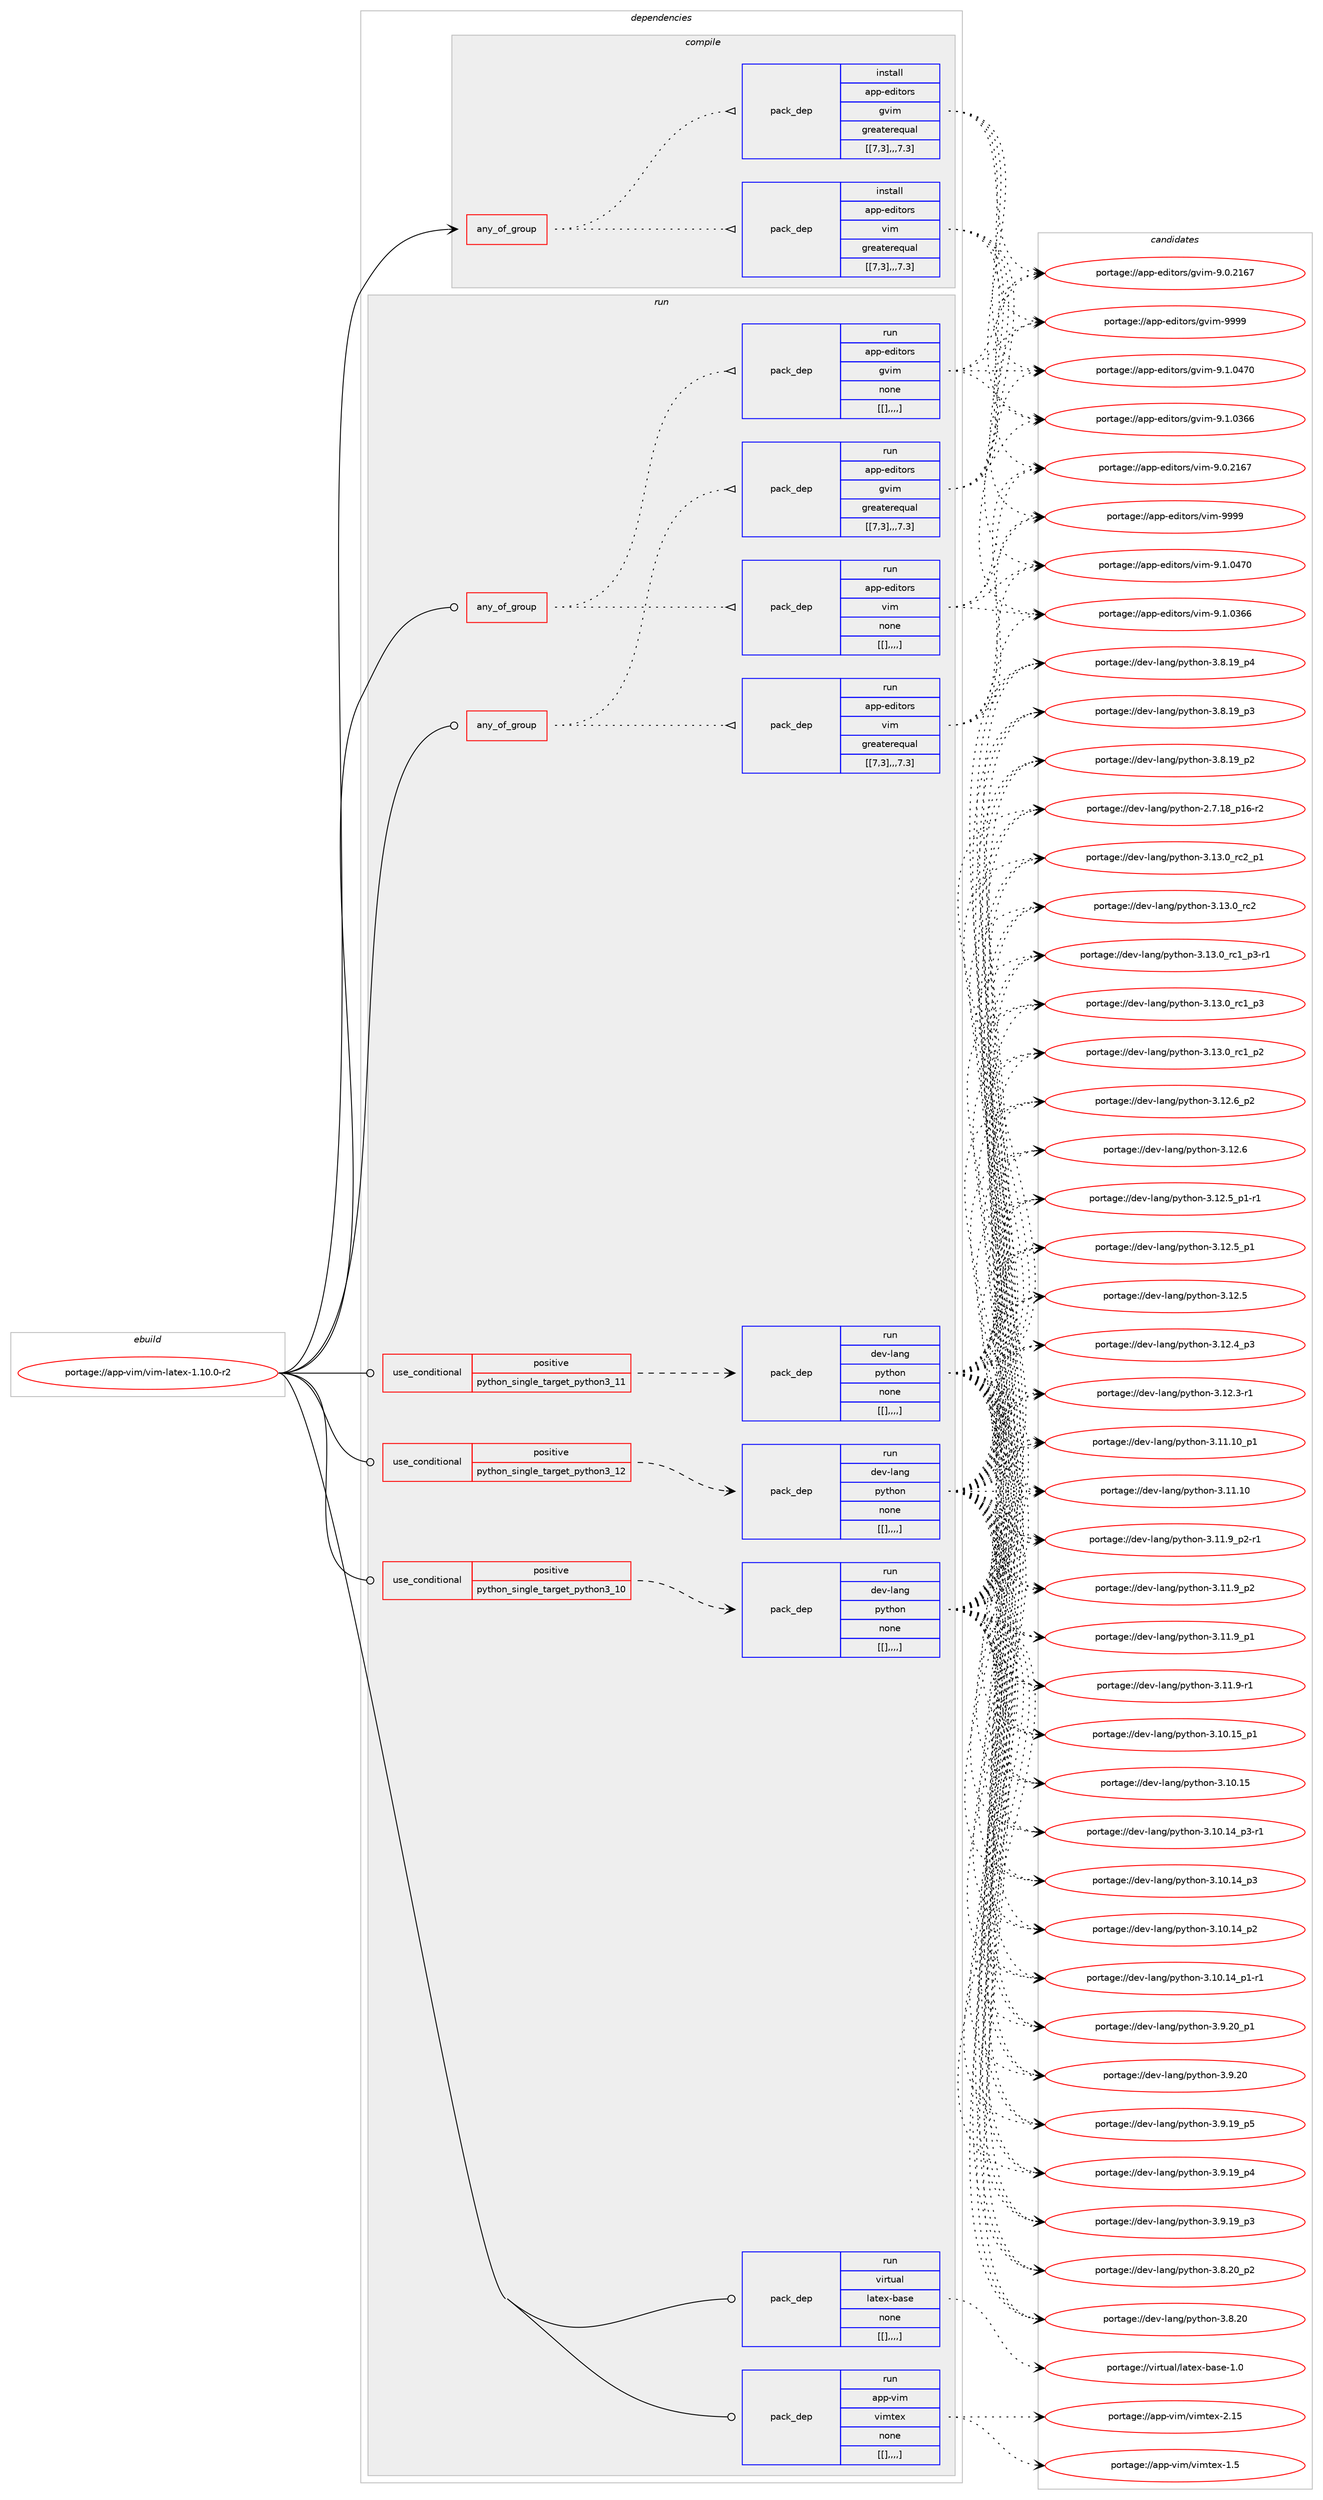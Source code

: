 digraph prolog {

# *************
# Graph options
# *************

newrank=true;
concentrate=true;
compound=true;
graph [rankdir=LR,fontname=Helvetica,fontsize=10,ranksep=1.5];#, ranksep=2.5, nodesep=0.2];
edge  [arrowhead=vee];
node  [fontname=Helvetica,fontsize=10];

# **********
# The ebuild
# **********

subgraph cluster_leftcol {
color=gray;
label=<<i>ebuild</i>>;
id [label="portage://app-vim/vim-latex-1.10.0-r2", color=red, width=4, href="../app-vim/vim-latex-1.10.0-r2.svg"];
}

# ****************
# The dependencies
# ****************

subgraph cluster_midcol {
color=gray;
label=<<i>dependencies</i>>;
subgraph cluster_compile {
fillcolor="#eeeeee";
style=filled;
label=<<i>compile</i>>;
subgraph any794 {
dependency61875 [label=<<TABLE BORDER="0" CELLBORDER="1" CELLSPACING="0" CELLPADDING="4"><TR><TD CELLPADDING="10">any_of_group</TD></TR></TABLE>>, shape=none, color=red];subgraph pack44387 {
dependency61876 [label=<<TABLE BORDER="0" CELLBORDER="1" CELLSPACING="0" CELLPADDING="4" WIDTH="220"><TR><TD ROWSPAN="6" CELLPADDING="30">pack_dep</TD></TR><TR><TD WIDTH="110">install</TD></TR><TR><TD>app-editors</TD></TR><TR><TD>vim</TD></TR><TR><TD>greaterequal</TD></TR><TR><TD>[[7,3],,,7.3]</TD></TR></TABLE>>, shape=none, color=blue];
}
dependency61875:e -> dependency61876:w [weight=20,style="dotted",arrowhead="oinv"];
subgraph pack44388 {
dependency61877 [label=<<TABLE BORDER="0" CELLBORDER="1" CELLSPACING="0" CELLPADDING="4" WIDTH="220"><TR><TD ROWSPAN="6" CELLPADDING="30">pack_dep</TD></TR><TR><TD WIDTH="110">install</TD></TR><TR><TD>app-editors</TD></TR><TR><TD>gvim</TD></TR><TR><TD>greaterequal</TD></TR><TR><TD>[[7,3],,,7.3]</TD></TR></TABLE>>, shape=none, color=blue];
}
dependency61875:e -> dependency61877:w [weight=20,style="dotted",arrowhead="oinv"];
}
id:e -> dependency61875:w [weight=20,style="solid",arrowhead="vee"];
}
subgraph cluster_compileandrun {
fillcolor="#eeeeee";
style=filled;
label=<<i>compile and run</i>>;
}
subgraph cluster_run {
fillcolor="#eeeeee";
style=filled;
label=<<i>run</i>>;
subgraph any795 {
dependency61878 [label=<<TABLE BORDER="0" CELLBORDER="1" CELLSPACING="0" CELLPADDING="4"><TR><TD CELLPADDING="10">any_of_group</TD></TR></TABLE>>, shape=none, color=red];subgraph pack44389 {
dependency61879 [label=<<TABLE BORDER="0" CELLBORDER="1" CELLSPACING="0" CELLPADDING="4" WIDTH="220"><TR><TD ROWSPAN="6" CELLPADDING="30">pack_dep</TD></TR><TR><TD WIDTH="110">run</TD></TR><TR><TD>app-editors</TD></TR><TR><TD>vim</TD></TR><TR><TD>greaterequal</TD></TR><TR><TD>[[7,3],,,7.3]</TD></TR></TABLE>>, shape=none, color=blue];
}
dependency61878:e -> dependency61879:w [weight=20,style="dotted",arrowhead="oinv"];
subgraph pack44390 {
dependency61880 [label=<<TABLE BORDER="0" CELLBORDER="1" CELLSPACING="0" CELLPADDING="4" WIDTH="220"><TR><TD ROWSPAN="6" CELLPADDING="30">pack_dep</TD></TR><TR><TD WIDTH="110">run</TD></TR><TR><TD>app-editors</TD></TR><TR><TD>gvim</TD></TR><TR><TD>greaterequal</TD></TR><TR><TD>[[7,3],,,7.3]</TD></TR></TABLE>>, shape=none, color=blue];
}
dependency61878:e -> dependency61880:w [weight=20,style="dotted",arrowhead="oinv"];
}
id:e -> dependency61878:w [weight=20,style="solid",arrowhead="odot"];
subgraph any796 {
dependency61881 [label=<<TABLE BORDER="0" CELLBORDER="1" CELLSPACING="0" CELLPADDING="4"><TR><TD CELLPADDING="10">any_of_group</TD></TR></TABLE>>, shape=none, color=red];subgraph pack44391 {
dependency61882 [label=<<TABLE BORDER="0" CELLBORDER="1" CELLSPACING="0" CELLPADDING="4" WIDTH="220"><TR><TD ROWSPAN="6" CELLPADDING="30">pack_dep</TD></TR><TR><TD WIDTH="110">run</TD></TR><TR><TD>app-editors</TD></TR><TR><TD>vim</TD></TR><TR><TD>none</TD></TR><TR><TD>[[],,,,]</TD></TR></TABLE>>, shape=none, color=blue];
}
dependency61881:e -> dependency61882:w [weight=20,style="dotted",arrowhead="oinv"];
subgraph pack44392 {
dependency61883 [label=<<TABLE BORDER="0" CELLBORDER="1" CELLSPACING="0" CELLPADDING="4" WIDTH="220"><TR><TD ROWSPAN="6" CELLPADDING="30">pack_dep</TD></TR><TR><TD WIDTH="110">run</TD></TR><TR><TD>app-editors</TD></TR><TR><TD>gvim</TD></TR><TR><TD>none</TD></TR><TR><TD>[[],,,,]</TD></TR></TABLE>>, shape=none, color=blue];
}
dependency61881:e -> dependency61883:w [weight=20,style="dotted",arrowhead="oinv"];
}
id:e -> dependency61881:w [weight=20,style="solid",arrowhead="odot"];
subgraph cond16625 {
dependency61884 [label=<<TABLE BORDER="0" CELLBORDER="1" CELLSPACING="0" CELLPADDING="4"><TR><TD ROWSPAN="3" CELLPADDING="10">use_conditional</TD></TR><TR><TD>positive</TD></TR><TR><TD>python_single_target_python3_10</TD></TR></TABLE>>, shape=none, color=red];
subgraph pack44393 {
dependency61885 [label=<<TABLE BORDER="0" CELLBORDER="1" CELLSPACING="0" CELLPADDING="4" WIDTH="220"><TR><TD ROWSPAN="6" CELLPADDING="30">pack_dep</TD></TR><TR><TD WIDTH="110">run</TD></TR><TR><TD>dev-lang</TD></TR><TR><TD>python</TD></TR><TR><TD>none</TD></TR><TR><TD>[[],,,,]</TD></TR></TABLE>>, shape=none, color=blue];
}
dependency61884:e -> dependency61885:w [weight=20,style="dashed",arrowhead="vee"];
}
id:e -> dependency61884:w [weight=20,style="solid",arrowhead="odot"];
subgraph cond16626 {
dependency61886 [label=<<TABLE BORDER="0" CELLBORDER="1" CELLSPACING="0" CELLPADDING="4"><TR><TD ROWSPAN="3" CELLPADDING="10">use_conditional</TD></TR><TR><TD>positive</TD></TR><TR><TD>python_single_target_python3_11</TD></TR></TABLE>>, shape=none, color=red];
subgraph pack44394 {
dependency61887 [label=<<TABLE BORDER="0" CELLBORDER="1" CELLSPACING="0" CELLPADDING="4" WIDTH="220"><TR><TD ROWSPAN="6" CELLPADDING="30">pack_dep</TD></TR><TR><TD WIDTH="110">run</TD></TR><TR><TD>dev-lang</TD></TR><TR><TD>python</TD></TR><TR><TD>none</TD></TR><TR><TD>[[],,,,]</TD></TR></TABLE>>, shape=none, color=blue];
}
dependency61886:e -> dependency61887:w [weight=20,style="dashed",arrowhead="vee"];
}
id:e -> dependency61886:w [weight=20,style="solid",arrowhead="odot"];
subgraph cond16627 {
dependency61888 [label=<<TABLE BORDER="0" CELLBORDER="1" CELLSPACING="0" CELLPADDING="4"><TR><TD ROWSPAN="3" CELLPADDING="10">use_conditional</TD></TR><TR><TD>positive</TD></TR><TR><TD>python_single_target_python3_12</TD></TR></TABLE>>, shape=none, color=red];
subgraph pack44395 {
dependency61889 [label=<<TABLE BORDER="0" CELLBORDER="1" CELLSPACING="0" CELLPADDING="4" WIDTH="220"><TR><TD ROWSPAN="6" CELLPADDING="30">pack_dep</TD></TR><TR><TD WIDTH="110">run</TD></TR><TR><TD>dev-lang</TD></TR><TR><TD>python</TD></TR><TR><TD>none</TD></TR><TR><TD>[[],,,,]</TD></TR></TABLE>>, shape=none, color=blue];
}
dependency61888:e -> dependency61889:w [weight=20,style="dashed",arrowhead="vee"];
}
id:e -> dependency61888:w [weight=20,style="solid",arrowhead="odot"];
subgraph pack44396 {
dependency61890 [label=<<TABLE BORDER="0" CELLBORDER="1" CELLSPACING="0" CELLPADDING="4" WIDTH="220"><TR><TD ROWSPAN="6" CELLPADDING="30">pack_dep</TD></TR><TR><TD WIDTH="110">run</TD></TR><TR><TD>virtual</TD></TR><TR><TD>latex-base</TD></TR><TR><TD>none</TD></TR><TR><TD>[[],,,,]</TD></TR></TABLE>>, shape=none, color=blue];
}
id:e -> dependency61890:w [weight=20,style="solid",arrowhead="odot"];
subgraph pack44397 {
dependency61891 [label=<<TABLE BORDER="0" CELLBORDER="1" CELLSPACING="0" CELLPADDING="4" WIDTH="220"><TR><TD ROWSPAN="6" CELLPADDING="30">pack_dep</TD></TR><TR><TD WIDTH="110">run</TD></TR><TR><TD>app-vim</TD></TR><TR><TD>vimtex</TD></TR><TR><TD>none</TD></TR><TR><TD>[[],,,,]</TD></TR></TABLE>>, shape=none, color=blue];
}
id:e -> dependency61891:w [weight=20,style="solid",arrowhead="odot"];
}
}

# **************
# The candidates
# **************

subgraph cluster_choices {
rank=same;
color=gray;
label=<<i>candidates</i>>;

subgraph choice44387 {
color=black;
nodesep=1;
choice9711211245101100105116111114115471181051094557575757 [label="portage://app-editors/vim-9999", color=red, width=4,href="../app-editors/vim-9999.svg"];
choice971121124510110010511611111411547118105109455746494648525548 [label="portage://app-editors/vim-9.1.0470", color=red, width=4,href="../app-editors/vim-9.1.0470.svg"];
choice971121124510110010511611111411547118105109455746494648515454 [label="portage://app-editors/vim-9.1.0366", color=red, width=4,href="../app-editors/vim-9.1.0366.svg"];
choice971121124510110010511611111411547118105109455746484650495455 [label="portage://app-editors/vim-9.0.2167", color=red, width=4,href="../app-editors/vim-9.0.2167.svg"];
dependency61876:e -> choice9711211245101100105116111114115471181051094557575757:w [style=dotted,weight="100"];
dependency61876:e -> choice971121124510110010511611111411547118105109455746494648525548:w [style=dotted,weight="100"];
dependency61876:e -> choice971121124510110010511611111411547118105109455746494648515454:w [style=dotted,weight="100"];
dependency61876:e -> choice971121124510110010511611111411547118105109455746484650495455:w [style=dotted,weight="100"];
}
subgraph choice44388 {
color=black;
nodesep=1;
choice9711211245101100105116111114115471031181051094557575757 [label="portage://app-editors/gvim-9999", color=red, width=4,href="../app-editors/gvim-9999.svg"];
choice971121124510110010511611111411547103118105109455746494648525548 [label="portage://app-editors/gvim-9.1.0470", color=red, width=4,href="../app-editors/gvim-9.1.0470.svg"];
choice971121124510110010511611111411547103118105109455746494648515454 [label="portage://app-editors/gvim-9.1.0366", color=red, width=4,href="../app-editors/gvim-9.1.0366.svg"];
choice971121124510110010511611111411547103118105109455746484650495455 [label="portage://app-editors/gvim-9.0.2167", color=red, width=4,href="../app-editors/gvim-9.0.2167.svg"];
dependency61877:e -> choice9711211245101100105116111114115471031181051094557575757:w [style=dotted,weight="100"];
dependency61877:e -> choice971121124510110010511611111411547103118105109455746494648525548:w [style=dotted,weight="100"];
dependency61877:e -> choice971121124510110010511611111411547103118105109455746494648515454:w [style=dotted,weight="100"];
dependency61877:e -> choice971121124510110010511611111411547103118105109455746484650495455:w [style=dotted,weight="100"];
}
subgraph choice44389 {
color=black;
nodesep=1;
choice9711211245101100105116111114115471181051094557575757 [label="portage://app-editors/vim-9999", color=red, width=4,href="../app-editors/vim-9999.svg"];
choice971121124510110010511611111411547118105109455746494648525548 [label="portage://app-editors/vim-9.1.0470", color=red, width=4,href="../app-editors/vim-9.1.0470.svg"];
choice971121124510110010511611111411547118105109455746494648515454 [label="portage://app-editors/vim-9.1.0366", color=red, width=4,href="../app-editors/vim-9.1.0366.svg"];
choice971121124510110010511611111411547118105109455746484650495455 [label="portage://app-editors/vim-9.0.2167", color=red, width=4,href="../app-editors/vim-9.0.2167.svg"];
dependency61879:e -> choice9711211245101100105116111114115471181051094557575757:w [style=dotted,weight="100"];
dependency61879:e -> choice971121124510110010511611111411547118105109455746494648525548:w [style=dotted,weight="100"];
dependency61879:e -> choice971121124510110010511611111411547118105109455746494648515454:w [style=dotted,weight="100"];
dependency61879:e -> choice971121124510110010511611111411547118105109455746484650495455:w [style=dotted,weight="100"];
}
subgraph choice44390 {
color=black;
nodesep=1;
choice9711211245101100105116111114115471031181051094557575757 [label="portage://app-editors/gvim-9999", color=red, width=4,href="../app-editors/gvim-9999.svg"];
choice971121124510110010511611111411547103118105109455746494648525548 [label="portage://app-editors/gvim-9.1.0470", color=red, width=4,href="../app-editors/gvim-9.1.0470.svg"];
choice971121124510110010511611111411547103118105109455746494648515454 [label="portage://app-editors/gvim-9.1.0366", color=red, width=4,href="../app-editors/gvim-9.1.0366.svg"];
choice971121124510110010511611111411547103118105109455746484650495455 [label="portage://app-editors/gvim-9.0.2167", color=red, width=4,href="../app-editors/gvim-9.0.2167.svg"];
dependency61880:e -> choice9711211245101100105116111114115471031181051094557575757:w [style=dotted,weight="100"];
dependency61880:e -> choice971121124510110010511611111411547103118105109455746494648525548:w [style=dotted,weight="100"];
dependency61880:e -> choice971121124510110010511611111411547103118105109455746494648515454:w [style=dotted,weight="100"];
dependency61880:e -> choice971121124510110010511611111411547103118105109455746484650495455:w [style=dotted,weight="100"];
}
subgraph choice44391 {
color=black;
nodesep=1;
choice9711211245101100105116111114115471181051094557575757 [label="portage://app-editors/vim-9999", color=red, width=4,href="../app-editors/vim-9999.svg"];
choice971121124510110010511611111411547118105109455746494648525548 [label="portage://app-editors/vim-9.1.0470", color=red, width=4,href="../app-editors/vim-9.1.0470.svg"];
choice971121124510110010511611111411547118105109455746494648515454 [label="portage://app-editors/vim-9.1.0366", color=red, width=4,href="../app-editors/vim-9.1.0366.svg"];
choice971121124510110010511611111411547118105109455746484650495455 [label="portage://app-editors/vim-9.0.2167", color=red, width=4,href="../app-editors/vim-9.0.2167.svg"];
dependency61882:e -> choice9711211245101100105116111114115471181051094557575757:w [style=dotted,weight="100"];
dependency61882:e -> choice971121124510110010511611111411547118105109455746494648525548:w [style=dotted,weight="100"];
dependency61882:e -> choice971121124510110010511611111411547118105109455746494648515454:w [style=dotted,weight="100"];
dependency61882:e -> choice971121124510110010511611111411547118105109455746484650495455:w [style=dotted,weight="100"];
}
subgraph choice44392 {
color=black;
nodesep=1;
choice9711211245101100105116111114115471031181051094557575757 [label="portage://app-editors/gvim-9999", color=red, width=4,href="../app-editors/gvim-9999.svg"];
choice971121124510110010511611111411547103118105109455746494648525548 [label="portage://app-editors/gvim-9.1.0470", color=red, width=4,href="../app-editors/gvim-9.1.0470.svg"];
choice971121124510110010511611111411547103118105109455746494648515454 [label="portage://app-editors/gvim-9.1.0366", color=red, width=4,href="../app-editors/gvim-9.1.0366.svg"];
choice971121124510110010511611111411547103118105109455746484650495455 [label="portage://app-editors/gvim-9.0.2167", color=red, width=4,href="../app-editors/gvim-9.0.2167.svg"];
dependency61883:e -> choice9711211245101100105116111114115471031181051094557575757:w [style=dotted,weight="100"];
dependency61883:e -> choice971121124510110010511611111411547103118105109455746494648525548:w [style=dotted,weight="100"];
dependency61883:e -> choice971121124510110010511611111411547103118105109455746494648515454:w [style=dotted,weight="100"];
dependency61883:e -> choice971121124510110010511611111411547103118105109455746484650495455:w [style=dotted,weight="100"];
}
subgraph choice44393 {
color=black;
nodesep=1;
choice100101118451089711010347112121116104111110455146495146489511499509511249 [label="portage://dev-lang/python-3.13.0_rc2_p1", color=red, width=4,href="../dev-lang/python-3.13.0_rc2_p1.svg"];
choice10010111845108971101034711212111610411111045514649514648951149950 [label="portage://dev-lang/python-3.13.0_rc2", color=red, width=4,href="../dev-lang/python-3.13.0_rc2.svg"];
choice1001011184510897110103471121211161041111104551464951464895114994995112514511449 [label="portage://dev-lang/python-3.13.0_rc1_p3-r1", color=red, width=4,href="../dev-lang/python-3.13.0_rc1_p3-r1.svg"];
choice100101118451089711010347112121116104111110455146495146489511499499511251 [label="portage://dev-lang/python-3.13.0_rc1_p3", color=red, width=4,href="../dev-lang/python-3.13.0_rc1_p3.svg"];
choice100101118451089711010347112121116104111110455146495146489511499499511250 [label="portage://dev-lang/python-3.13.0_rc1_p2", color=red, width=4,href="../dev-lang/python-3.13.0_rc1_p2.svg"];
choice100101118451089711010347112121116104111110455146495046549511250 [label="portage://dev-lang/python-3.12.6_p2", color=red, width=4,href="../dev-lang/python-3.12.6_p2.svg"];
choice10010111845108971101034711212111610411111045514649504654 [label="portage://dev-lang/python-3.12.6", color=red, width=4,href="../dev-lang/python-3.12.6.svg"];
choice1001011184510897110103471121211161041111104551464950465395112494511449 [label="portage://dev-lang/python-3.12.5_p1-r1", color=red, width=4,href="../dev-lang/python-3.12.5_p1-r1.svg"];
choice100101118451089711010347112121116104111110455146495046539511249 [label="portage://dev-lang/python-3.12.5_p1", color=red, width=4,href="../dev-lang/python-3.12.5_p1.svg"];
choice10010111845108971101034711212111610411111045514649504653 [label="portage://dev-lang/python-3.12.5", color=red, width=4,href="../dev-lang/python-3.12.5.svg"];
choice100101118451089711010347112121116104111110455146495046529511251 [label="portage://dev-lang/python-3.12.4_p3", color=red, width=4,href="../dev-lang/python-3.12.4_p3.svg"];
choice100101118451089711010347112121116104111110455146495046514511449 [label="portage://dev-lang/python-3.12.3-r1", color=red, width=4,href="../dev-lang/python-3.12.3-r1.svg"];
choice10010111845108971101034711212111610411111045514649494649489511249 [label="portage://dev-lang/python-3.11.10_p1", color=red, width=4,href="../dev-lang/python-3.11.10_p1.svg"];
choice1001011184510897110103471121211161041111104551464949464948 [label="portage://dev-lang/python-3.11.10", color=red, width=4,href="../dev-lang/python-3.11.10.svg"];
choice1001011184510897110103471121211161041111104551464949465795112504511449 [label="portage://dev-lang/python-3.11.9_p2-r1", color=red, width=4,href="../dev-lang/python-3.11.9_p2-r1.svg"];
choice100101118451089711010347112121116104111110455146494946579511250 [label="portage://dev-lang/python-3.11.9_p2", color=red, width=4,href="../dev-lang/python-3.11.9_p2.svg"];
choice100101118451089711010347112121116104111110455146494946579511249 [label="portage://dev-lang/python-3.11.9_p1", color=red, width=4,href="../dev-lang/python-3.11.9_p1.svg"];
choice100101118451089711010347112121116104111110455146494946574511449 [label="portage://dev-lang/python-3.11.9-r1", color=red, width=4,href="../dev-lang/python-3.11.9-r1.svg"];
choice10010111845108971101034711212111610411111045514649484649539511249 [label="portage://dev-lang/python-3.10.15_p1", color=red, width=4,href="../dev-lang/python-3.10.15_p1.svg"];
choice1001011184510897110103471121211161041111104551464948464953 [label="portage://dev-lang/python-3.10.15", color=red, width=4,href="../dev-lang/python-3.10.15.svg"];
choice100101118451089711010347112121116104111110455146494846495295112514511449 [label="portage://dev-lang/python-3.10.14_p3-r1", color=red, width=4,href="../dev-lang/python-3.10.14_p3-r1.svg"];
choice10010111845108971101034711212111610411111045514649484649529511251 [label="portage://dev-lang/python-3.10.14_p3", color=red, width=4,href="../dev-lang/python-3.10.14_p3.svg"];
choice10010111845108971101034711212111610411111045514649484649529511250 [label="portage://dev-lang/python-3.10.14_p2", color=red, width=4,href="../dev-lang/python-3.10.14_p2.svg"];
choice100101118451089711010347112121116104111110455146494846495295112494511449 [label="portage://dev-lang/python-3.10.14_p1-r1", color=red, width=4,href="../dev-lang/python-3.10.14_p1-r1.svg"];
choice100101118451089711010347112121116104111110455146574650489511249 [label="portage://dev-lang/python-3.9.20_p1", color=red, width=4,href="../dev-lang/python-3.9.20_p1.svg"];
choice10010111845108971101034711212111610411111045514657465048 [label="portage://dev-lang/python-3.9.20", color=red, width=4,href="../dev-lang/python-3.9.20.svg"];
choice100101118451089711010347112121116104111110455146574649579511253 [label="portage://dev-lang/python-3.9.19_p5", color=red, width=4,href="../dev-lang/python-3.9.19_p5.svg"];
choice100101118451089711010347112121116104111110455146574649579511252 [label="portage://dev-lang/python-3.9.19_p4", color=red, width=4,href="../dev-lang/python-3.9.19_p4.svg"];
choice100101118451089711010347112121116104111110455146574649579511251 [label="portage://dev-lang/python-3.9.19_p3", color=red, width=4,href="../dev-lang/python-3.9.19_p3.svg"];
choice100101118451089711010347112121116104111110455146564650489511250 [label="portage://dev-lang/python-3.8.20_p2", color=red, width=4,href="../dev-lang/python-3.8.20_p2.svg"];
choice10010111845108971101034711212111610411111045514656465048 [label="portage://dev-lang/python-3.8.20", color=red, width=4,href="../dev-lang/python-3.8.20.svg"];
choice100101118451089711010347112121116104111110455146564649579511252 [label="portage://dev-lang/python-3.8.19_p4", color=red, width=4,href="../dev-lang/python-3.8.19_p4.svg"];
choice100101118451089711010347112121116104111110455146564649579511251 [label="portage://dev-lang/python-3.8.19_p3", color=red, width=4,href="../dev-lang/python-3.8.19_p3.svg"];
choice100101118451089711010347112121116104111110455146564649579511250 [label="portage://dev-lang/python-3.8.19_p2", color=red, width=4,href="../dev-lang/python-3.8.19_p2.svg"];
choice100101118451089711010347112121116104111110455046554649569511249544511450 [label="portage://dev-lang/python-2.7.18_p16-r2", color=red, width=4,href="../dev-lang/python-2.7.18_p16-r2.svg"];
dependency61885:e -> choice100101118451089711010347112121116104111110455146495146489511499509511249:w [style=dotted,weight="100"];
dependency61885:e -> choice10010111845108971101034711212111610411111045514649514648951149950:w [style=dotted,weight="100"];
dependency61885:e -> choice1001011184510897110103471121211161041111104551464951464895114994995112514511449:w [style=dotted,weight="100"];
dependency61885:e -> choice100101118451089711010347112121116104111110455146495146489511499499511251:w [style=dotted,weight="100"];
dependency61885:e -> choice100101118451089711010347112121116104111110455146495146489511499499511250:w [style=dotted,weight="100"];
dependency61885:e -> choice100101118451089711010347112121116104111110455146495046549511250:w [style=dotted,weight="100"];
dependency61885:e -> choice10010111845108971101034711212111610411111045514649504654:w [style=dotted,weight="100"];
dependency61885:e -> choice1001011184510897110103471121211161041111104551464950465395112494511449:w [style=dotted,weight="100"];
dependency61885:e -> choice100101118451089711010347112121116104111110455146495046539511249:w [style=dotted,weight="100"];
dependency61885:e -> choice10010111845108971101034711212111610411111045514649504653:w [style=dotted,weight="100"];
dependency61885:e -> choice100101118451089711010347112121116104111110455146495046529511251:w [style=dotted,weight="100"];
dependency61885:e -> choice100101118451089711010347112121116104111110455146495046514511449:w [style=dotted,weight="100"];
dependency61885:e -> choice10010111845108971101034711212111610411111045514649494649489511249:w [style=dotted,weight="100"];
dependency61885:e -> choice1001011184510897110103471121211161041111104551464949464948:w [style=dotted,weight="100"];
dependency61885:e -> choice1001011184510897110103471121211161041111104551464949465795112504511449:w [style=dotted,weight="100"];
dependency61885:e -> choice100101118451089711010347112121116104111110455146494946579511250:w [style=dotted,weight="100"];
dependency61885:e -> choice100101118451089711010347112121116104111110455146494946579511249:w [style=dotted,weight="100"];
dependency61885:e -> choice100101118451089711010347112121116104111110455146494946574511449:w [style=dotted,weight="100"];
dependency61885:e -> choice10010111845108971101034711212111610411111045514649484649539511249:w [style=dotted,weight="100"];
dependency61885:e -> choice1001011184510897110103471121211161041111104551464948464953:w [style=dotted,weight="100"];
dependency61885:e -> choice100101118451089711010347112121116104111110455146494846495295112514511449:w [style=dotted,weight="100"];
dependency61885:e -> choice10010111845108971101034711212111610411111045514649484649529511251:w [style=dotted,weight="100"];
dependency61885:e -> choice10010111845108971101034711212111610411111045514649484649529511250:w [style=dotted,weight="100"];
dependency61885:e -> choice100101118451089711010347112121116104111110455146494846495295112494511449:w [style=dotted,weight="100"];
dependency61885:e -> choice100101118451089711010347112121116104111110455146574650489511249:w [style=dotted,weight="100"];
dependency61885:e -> choice10010111845108971101034711212111610411111045514657465048:w [style=dotted,weight="100"];
dependency61885:e -> choice100101118451089711010347112121116104111110455146574649579511253:w [style=dotted,weight="100"];
dependency61885:e -> choice100101118451089711010347112121116104111110455146574649579511252:w [style=dotted,weight="100"];
dependency61885:e -> choice100101118451089711010347112121116104111110455146574649579511251:w [style=dotted,weight="100"];
dependency61885:e -> choice100101118451089711010347112121116104111110455146564650489511250:w [style=dotted,weight="100"];
dependency61885:e -> choice10010111845108971101034711212111610411111045514656465048:w [style=dotted,weight="100"];
dependency61885:e -> choice100101118451089711010347112121116104111110455146564649579511252:w [style=dotted,weight="100"];
dependency61885:e -> choice100101118451089711010347112121116104111110455146564649579511251:w [style=dotted,weight="100"];
dependency61885:e -> choice100101118451089711010347112121116104111110455146564649579511250:w [style=dotted,weight="100"];
dependency61885:e -> choice100101118451089711010347112121116104111110455046554649569511249544511450:w [style=dotted,weight="100"];
}
subgraph choice44394 {
color=black;
nodesep=1;
choice100101118451089711010347112121116104111110455146495146489511499509511249 [label="portage://dev-lang/python-3.13.0_rc2_p1", color=red, width=4,href="../dev-lang/python-3.13.0_rc2_p1.svg"];
choice10010111845108971101034711212111610411111045514649514648951149950 [label="portage://dev-lang/python-3.13.0_rc2", color=red, width=4,href="../dev-lang/python-3.13.0_rc2.svg"];
choice1001011184510897110103471121211161041111104551464951464895114994995112514511449 [label="portage://dev-lang/python-3.13.0_rc1_p3-r1", color=red, width=4,href="../dev-lang/python-3.13.0_rc1_p3-r1.svg"];
choice100101118451089711010347112121116104111110455146495146489511499499511251 [label="portage://dev-lang/python-3.13.0_rc1_p3", color=red, width=4,href="../dev-lang/python-3.13.0_rc1_p3.svg"];
choice100101118451089711010347112121116104111110455146495146489511499499511250 [label="portage://dev-lang/python-3.13.0_rc1_p2", color=red, width=4,href="../dev-lang/python-3.13.0_rc1_p2.svg"];
choice100101118451089711010347112121116104111110455146495046549511250 [label="portage://dev-lang/python-3.12.6_p2", color=red, width=4,href="../dev-lang/python-3.12.6_p2.svg"];
choice10010111845108971101034711212111610411111045514649504654 [label="portage://dev-lang/python-3.12.6", color=red, width=4,href="../dev-lang/python-3.12.6.svg"];
choice1001011184510897110103471121211161041111104551464950465395112494511449 [label="portage://dev-lang/python-3.12.5_p1-r1", color=red, width=4,href="../dev-lang/python-3.12.5_p1-r1.svg"];
choice100101118451089711010347112121116104111110455146495046539511249 [label="portage://dev-lang/python-3.12.5_p1", color=red, width=4,href="../dev-lang/python-3.12.5_p1.svg"];
choice10010111845108971101034711212111610411111045514649504653 [label="portage://dev-lang/python-3.12.5", color=red, width=4,href="../dev-lang/python-3.12.5.svg"];
choice100101118451089711010347112121116104111110455146495046529511251 [label="portage://dev-lang/python-3.12.4_p3", color=red, width=4,href="../dev-lang/python-3.12.4_p3.svg"];
choice100101118451089711010347112121116104111110455146495046514511449 [label="portage://dev-lang/python-3.12.3-r1", color=red, width=4,href="../dev-lang/python-3.12.3-r1.svg"];
choice10010111845108971101034711212111610411111045514649494649489511249 [label="portage://dev-lang/python-3.11.10_p1", color=red, width=4,href="../dev-lang/python-3.11.10_p1.svg"];
choice1001011184510897110103471121211161041111104551464949464948 [label="portage://dev-lang/python-3.11.10", color=red, width=4,href="../dev-lang/python-3.11.10.svg"];
choice1001011184510897110103471121211161041111104551464949465795112504511449 [label="portage://dev-lang/python-3.11.9_p2-r1", color=red, width=4,href="../dev-lang/python-3.11.9_p2-r1.svg"];
choice100101118451089711010347112121116104111110455146494946579511250 [label="portage://dev-lang/python-3.11.9_p2", color=red, width=4,href="../dev-lang/python-3.11.9_p2.svg"];
choice100101118451089711010347112121116104111110455146494946579511249 [label="portage://dev-lang/python-3.11.9_p1", color=red, width=4,href="../dev-lang/python-3.11.9_p1.svg"];
choice100101118451089711010347112121116104111110455146494946574511449 [label="portage://dev-lang/python-3.11.9-r1", color=red, width=4,href="../dev-lang/python-3.11.9-r1.svg"];
choice10010111845108971101034711212111610411111045514649484649539511249 [label="portage://dev-lang/python-3.10.15_p1", color=red, width=4,href="../dev-lang/python-3.10.15_p1.svg"];
choice1001011184510897110103471121211161041111104551464948464953 [label="portage://dev-lang/python-3.10.15", color=red, width=4,href="../dev-lang/python-3.10.15.svg"];
choice100101118451089711010347112121116104111110455146494846495295112514511449 [label="portage://dev-lang/python-3.10.14_p3-r1", color=red, width=4,href="../dev-lang/python-3.10.14_p3-r1.svg"];
choice10010111845108971101034711212111610411111045514649484649529511251 [label="portage://dev-lang/python-3.10.14_p3", color=red, width=4,href="../dev-lang/python-3.10.14_p3.svg"];
choice10010111845108971101034711212111610411111045514649484649529511250 [label="portage://dev-lang/python-3.10.14_p2", color=red, width=4,href="../dev-lang/python-3.10.14_p2.svg"];
choice100101118451089711010347112121116104111110455146494846495295112494511449 [label="portage://dev-lang/python-3.10.14_p1-r1", color=red, width=4,href="../dev-lang/python-3.10.14_p1-r1.svg"];
choice100101118451089711010347112121116104111110455146574650489511249 [label="portage://dev-lang/python-3.9.20_p1", color=red, width=4,href="../dev-lang/python-3.9.20_p1.svg"];
choice10010111845108971101034711212111610411111045514657465048 [label="portage://dev-lang/python-3.9.20", color=red, width=4,href="../dev-lang/python-3.9.20.svg"];
choice100101118451089711010347112121116104111110455146574649579511253 [label="portage://dev-lang/python-3.9.19_p5", color=red, width=4,href="../dev-lang/python-3.9.19_p5.svg"];
choice100101118451089711010347112121116104111110455146574649579511252 [label="portage://dev-lang/python-3.9.19_p4", color=red, width=4,href="../dev-lang/python-3.9.19_p4.svg"];
choice100101118451089711010347112121116104111110455146574649579511251 [label="portage://dev-lang/python-3.9.19_p3", color=red, width=4,href="../dev-lang/python-3.9.19_p3.svg"];
choice100101118451089711010347112121116104111110455146564650489511250 [label="portage://dev-lang/python-3.8.20_p2", color=red, width=4,href="../dev-lang/python-3.8.20_p2.svg"];
choice10010111845108971101034711212111610411111045514656465048 [label="portage://dev-lang/python-3.8.20", color=red, width=4,href="../dev-lang/python-3.8.20.svg"];
choice100101118451089711010347112121116104111110455146564649579511252 [label="portage://dev-lang/python-3.8.19_p4", color=red, width=4,href="../dev-lang/python-3.8.19_p4.svg"];
choice100101118451089711010347112121116104111110455146564649579511251 [label="portage://dev-lang/python-3.8.19_p3", color=red, width=4,href="../dev-lang/python-3.8.19_p3.svg"];
choice100101118451089711010347112121116104111110455146564649579511250 [label="portage://dev-lang/python-3.8.19_p2", color=red, width=4,href="../dev-lang/python-3.8.19_p2.svg"];
choice100101118451089711010347112121116104111110455046554649569511249544511450 [label="portage://dev-lang/python-2.7.18_p16-r2", color=red, width=4,href="../dev-lang/python-2.7.18_p16-r2.svg"];
dependency61887:e -> choice100101118451089711010347112121116104111110455146495146489511499509511249:w [style=dotted,weight="100"];
dependency61887:e -> choice10010111845108971101034711212111610411111045514649514648951149950:w [style=dotted,weight="100"];
dependency61887:e -> choice1001011184510897110103471121211161041111104551464951464895114994995112514511449:w [style=dotted,weight="100"];
dependency61887:e -> choice100101118451089711010347112121116104111110455146495146489511499499511251:w [style=dotted,weight="100"];
dependency61887:e -> choice100101118451089711010347112121116104111110455146495146489511499499511250:w [style=dotted,weight="100"];
dependency61887:e -> choice100101118451089711010347112121116104111110455146495046549511250:w [style=dotted,weight="100"];
dependency61887:e -> choice10010111845108971101034711212111610411111045514649504654:w [style=dotted,weight="100"];
dependency61887:e -> choice1001011184510897110103471121211161041111104551464950465395112494511449:w [style=dotted,weight="100"];
dependency61887:e -> choice100101118451089711010347112121116104111110455146495046539511249:w [style=dotted,weight="100"];
dependency61887:e -> choice10010111845108971101034711212111610411111045514649504653:w [style=dotted,weight="100"];
dependency61887:e -> choice100101118451089711010347112121116104111110455146495046529511251:w [style=dotted,weight="100"];
dependency61887:e -> choice100101118451089711010347112121116104111110455146495046514511449:w [style=dotted,weight="100"];
dependency61887:e -> choice10010111845108971101034711212111610411111045514649494649489511249:w [style=dotted,weight="100"];
dependency61887:e -> choice1001011184510897110103471121211161041111104551464949464948:w [style=dotted,weight="100"];
dependency61887:e -> choice1001011184510897110103471121211161041111104551464949465795112504511449:w [style=dotted,weight="100"];
dependency61887:e -> choice100101118451089711010347112121116104111110455146494946579511250:w [style=dotted,weight="100"];
dependency61887:e -> choice100101118451089711010347112121116104111110455146494946579511249:w [style=dotted,weight="100"];
dependency61887:e -> choice100101118451089711010347112121116104111110455146494946574511449:w [style=dotted,weight="100"];
dependency61887:e -> choice10010111845108971101034711212111610411111045514649484649539511249:w [style=dotted,weight="100"];
dependency61887:e -> choice1001011184510897110103471121211161041111104551464948464953:w [style=dotted,weight="100"];
dependency61887:e -> choice100101118451089711010347112121116104111110455146494846495295112514511449:w [style=dotted,weight="100"];
dependency61887:e -> choice10010111845108971101034711212111610411111045514649484649529511251:w [style=dotted,weight="100"];
dependency61887:e -> choice10010111845108971101034711212111610411111045514649484649529511250:w [style=dotted,weight="100"];
dependency61887:e -> choice100101118451089711010347112121116104111110455146494846495295112494511449:w [style=dotted,weight="100"];
dependency61887:e -> choice100101118451089711010347112121116104111110455146574650489511249:w [style=dotted,weight="100"];
dependency61887:e -> choice10010111845108971101034711212111610411111045514657465048:w [style=dotted,weight="100"];
dependency61887:e -> choice100101118451089711010347112121116104111110455146574649579511253:w [style=dotted,weight="100"];
dependency61887:e -> choice100101118451089711010347112121116104111110455146574649579511252:w [style=dotted,weight="100"];
dependency61887:e -> choice100101118451089711010347112121116104111110455146574649579511251:w [style=dotted,weight="100"];
dependency61887:e -> choice100101118451089711010347112121116104111110455146564650489511250:w [style=dotted,weight="100"];
dependency61887:e -> choice10010111845108971101034711212111610411111045514656465048:w [style=dotted,weight="100"];
dependency61887:e -> choice100101118451089711010347112121116104111110455146564649579511252:w [style=dotted,weight="100"];
dependency61887:e -> choice100101118451089711010347112121116104111110455146564649579511251:w [style=dotted,weight="100"];
dependency61887:e -> choice100101118451089711010347112121116104111110455146564649579511250:w [style=dotted,weight="100"];
dependency61887:e -> choice100101118451089711010347112121116104111110455046554649569511249544511450:w [style=dotted,weight="100"];
}
subgraph choice44395 {
color=black;
nodesep=1;
choice100101118451089711010347112121116104111110455146495146489511499509511249 [label="portage://dev-lang/python-3.13.0_rc2_p1", color=red, width=4,href="../dev-lang/python-3.13.0_rc2_p1.svg"];
choice10010111845108971101034711212111610411111045514649514648951149950 [label="portage://dev-lang/python-3.13.0_rc2", color=red, width=4,href="../dev-lang/python-3.13.0_rc2.svg"];
choice1001011184510897110103471121211161041111104551464951464895114994995112514511449 [label="portage://dev-lang/python-3.13.0_rc1_p3-r1", color=red, width=4,href="../dev-lang/python-3.13.0_rc1_p3-r1.svg"];
choice100101118451089711010347112121116104111110455146495146489511499499511251 [label="portage://dev-lang/python-3.13.0_rc1_p3", color=red, width=4,href="../dev-lang/python-3.13.0_rc1_p3.svg"];
choice100101118451089711010347112121116104111110455146495146489511499499511250 [label="portage://dev-lang/python-3.13.0_rc1_p2", color=red, width=4,href="../dev-lang/python-3.13.0_rc1_p2.svg"];
choice100101118451089711010347112121116104111110455146495046549511250 [label="portage://dev-lang/python-3.12.6_p2", color=red, width=4,href="../dev-lang/python-3.12.6_p2.svg"];
choice10010111845108971101034711212111610411111045514649504654 [label="portage://dev-lang/python-3.12.6", color=red, width=4,href="../dev-lang/python-3.12.6.svg"];
choice1001011184510897110103471121211161041111104551464950465395112494511449 [label="portage://dev-lang/python-3.12.5_p1-r1", color=red, width=4,href="../dev-lang/python-3.12.5_p1-r1.svg"];
choice100101118451089711010347112121116104111110455146495046539511249 [label="portage://dev-lang/python-3.12.5_p1", color=red, width=4,href="../dev-lang/python-3.12.5_p1.svg"];
choice10010111845108971101034711212111610411111045514649504653 [label="portage://dev-lang/python-3.12.5", color=red, width=4,href="../dev-lang/python-3.12.5.svg"];
choice100101118451089711010347112121116104111110455146495046529511251 [label="portage://dev-lang/python-3.12.4_p3", color=red, width=4,href="../dev-lang/python-3.12.4_p3.svg"];
choice100101118451089711010347112121116104111110455146495046514511449 [label="portage://dev-lang/python-3.12.3-r1", color=red, width=4,href="../dev-lang/python-3.12.3-r1.svg"];
choice10010111845108971101034711212111610411111045514649494649489511249 [label="portage://dev-lang/python-3.11.10_p1", color=red, width=4,href="../dev-lang/python-3.11.10_p1.svg"];
choice1001011184510897110103471121211161041111104551464949464948 [label="portage://dev-lang/python-3.11.10", color=red, width=4,href="../dev-lang/python-3.11.10.svg"];
choice1001011184510897110103471121211161041111104551464949465795112504511449 [label="portage://dev-lang/python-3.11.9_p2-r1", color=red, width=4,href="../dev-lang/python-3.11.9_p2-r1.svg"];
choice100101118451089711010347112121116104111110455146494946579511250 [label="portage://dev-lang/python-3.11.9_p2", color=red, width=4,href="../dev-lang/python-3.11.9_p2.svg"];
choice100101118451089711010347112121116104111110455146494946579511249 [label="portage://dev-lang/python-3.11.9_p1", color=red, width=4,href="../dev-lang/python-3.11.9_p1.svg"];
choice100101118451089711010347112121116104111110455146494946574511449 [label="portage://dev-lang/python-3.11.9-r1", color=red, width=4,href="../dev-lang/python-3.11.9-r1.svg"];
choice10010111845108971101034711212111610411111045514649484649539511249 [label="portage://dev-lang/python-3.10.15_p1", color=red, width=4,href="../dev-lang/python-3.10.15_p1.svg"];
choice1001011184510897110103471121211161041111104551464948464953 [label="portage://dev-lang/python-3.10.15", color=red, width=4,href="../dev-lang/python-3.10.15.svg"];
choice100101118451089711010347112121116104111110455146494846495295112514511449 [label="portage://dev-lang/python-3.10.14_p3-r1", color=red, width=4,href="../dev-lang/python-3.10.14_p3-r1.svg"];
choice10010111845108971101034711212111610411111045514649484649529511251 [label="portage://dev-lang/python-3.10.14_p3", color=red, width=4,href="../dev-lang/python-3.10.14_p3.svg"];
choice10010111845108971101034711212111610411111045514649484649529511250 [label="portage://dev-lang/python-3.10.14_p2", color=red, width=4,href="../dev-lang/python-3.10.14_p2.svg"];
choice100101118451089711010347112121116104111110455146494846495295112494511449 [label="portage://dev-lang/python-3.10.14_p1-r1", color=red, width=4,href="../dev-lang/python-3.10.14_p1-r1.svg"];
choice100101118451089711010347112121116104111110455146574650489511249 [label="portage://dev-lang/python-3.9.20_p1", color=red, width=4,href="../dev-lang/python-3.9.20_p1.svg"];
choice10010111845108971101034711212111610411111045514657465048 [label="portage://dev-lang/python-3.9.20", color=red, width=4,href="../dev-lang/python-3.9.20.svg"];
choice100101118451089711010347112121116104111110455146574649579511253 [label="portage://dev-lang/python-3.9.19_p5", color=red, width=4,href="../dev-lang/python-3.9.19_p5.svg"];
choice100101118451089711010347112121116104111110455146574649579511252 [label="portage://dev-lang/python-3.9.19_p4", color=red, width=4,href="../dev-lang/python-3.9.19_p4.svg"];
choice100101118451089711010347112121116104111110455146574649579511251 [label="portage://dev-lang/python-3.9.19_p3", color=red, width=4,href="../dev-lang/python-3.9.19_p3.svg"];
choice100101118451089711010347112121116104111110455146564650489511250 [label="portage://dev-lang/python-3.8.20_p2", color=red, width=4,href="../dev-lang/python-3.8.20_p2.svg"];
choice10010111845108971101034711212111610411111045514656465048 [label="portage://dev-lang/python-3.8.20", color=red, width=4,href="../dev-lang/python-3.8.20.svg"];
choice100101118451089711010347112121116104111110455146564649579511252 [label="portage://dev-lang/python-3.8.19_p4", color=red, width=4,href="../dev-lang/python-3.8.19_p4.svg"];
choice100101118451089711010347112121116104111110455146564649579511251 [label="portage://dev-lang/python-3.8.19_p3", color=red, width=4,href="../dev-lang/python-3.8.19_p3.svg"];
choice100101118451089711010347112121116104111110455146564649579511250 [label="portage://dev-lang/python-3.8.19_p2", color=red, width=4,href="../dev-lang/python-3.8.19_p2.svg"];
choice100101118451089711010347112121116104111110455046554649569511249544511450 [label="portage://dev-lang/python-2.7.18_p16-r2", color=red, width=4,href="../dev-lang/python-2.7.18_p16-r2.svg"];
dependency61889:e -> choice100101118451089711010347112121116104111110455146495146489511499509511249:w [style=dotted,weight="100"];
dependency61889:e -> choice10010111845108971101034711212111610411111045514649514648951149950:w [style=dotted,weight="100"];
dependency61889:e -> choice1001011184510897110103471121211161041111104551464951464895114994995112514511449:w [style=dotted,weight="100"];
dependency61889:e -> choice100101118451089711010347112121116104111110455146495146489511499499511251:w [style=dotted,weight="100"];
dependency61889:e -> choice100101118451089711010347112121116104111110455146495146489511499499511250:w [style=dotted,weight="100"];
dependency61889:e -> choice100101118451089711010347112121116104111110455146495046549511250:w [style=dotted,weight="100"];
dependency61889:e -> choice10010111845108971101034711212111610411111045514649504654:w [style=dotted,weight="100"];
dependency61889:e -> choice1001011184510897110103471121211161041111104551464950465395112494511449:w [style=dotted,weight="100"];
dependency61889:e -> choice100101118451089711010347112121116104111110455146495046539511249:w [style=dotted,weight="100"];
dependency61889:e -> choice10010111845108971101034711212111610411111045514649504653:w [style=dotted,weight="100"];
dependency61889:e -> choice100101118451089711010347112121116104111110455146495046529511251:w [style=dotted,weight="100"];
dependency61889:e -> choice100101118451089711010347112121116104111110455146495046514511449:w [style=dotted,weight="100"];
dependency61889:e -> choice10010111845108971101034711212111610411111045514649494649489511249:w [style=dotted,weight="100"];
dependency61889:e -> choice1001011184510897110103471121211161041111104551464949464948:w [style=dotted,weight="100"];
dependency61889:e -> choice1001011184510897110103471121211161041111104551464949465795112504511449:w [style=dotted,weight="100"];
dependency61889:e -> choice100101118451089711010347112121116104111110455146494946579511250:w [style=dotted,weight="100"];
dependency61889:e -> choice100101118451089711010347112121116104111110455146494946579511249:w [style=dotted,weight="100"];
dependency61889:e -> choice100101118451089711010347112121116104111110455146494946574511449:w [style=dotted,weight="100"];
dependency61889:e -> choice10010111845108971101034711212111610411111045514649484649539511249:w [style=dotted,weight="100"];
dependency61889:e -> choice1001011184510897110103471121211161041111104551464948464953:w [style=dotted,weight="100"];
dependency61889:e -> choice100101118451089711010347112121116104111110455146494846495295112514511449:w [style=dotted,weight="100"];
dependency61889:e -> choice10010111845108971101034711212111610411111045514649484649529511251:w [style=dotted,weight="100"];
dependency61889:e -> choice10010111845108971101034711212111610411111045514649484649529511250:w [style=dotted,weight="100"];
dependency61889:e -> choice100101118451089711010347112121116104111110455146494846495295112494511449:w [style=dotted,weight="100"];
dependency61889:e -> choice100101118451089711010347112121116104111110455146574650489511249:w [style=dotted,weight="100"];
dependency61889:e -> choice10010111845108971101034711212111610411111045514657465048:w [style=dotted,weight="100"];
dependency61889:e -> choice100101118451089711010347112121116104111110455146574649579511253:w [style=dotted,weight="100"];
dependency61889:e -> choice100101118451089711010347112121116104111110455146574649579511252:w [style=dotted,weight="100"];
dependency61889:e -> choice100101118451089711010347112121116104111110455146574649579511251:w [style=dotted,weight="100"];
dependency61889:e -> choice100101118451089711010347112121116104111110455146564650489511250:w [style=dotted,weight="100"];
dependency61889:e -> choice10010111845108971101034711212111610411111045514656465048:w [style=dotted,weight="100"];
dependency61889:e -> choice100101118451089711010347112121116104111110455146564649579511252:w [style=dotted,weight="100"];
dependency61889:e -> choice100101118451089711010347112121116104111110455146564649579511251:w [style=dotted,weight="100"];
dependency61889:e -> choice100101118451089711010347112121116104111110455146564649579511250:w [style=dotted,weight="100"];
dependency61889:e -> choice100101118451089711010347112121116104111110455046554649569511249544511450:w [style=dotted,weight="100"];
}
subgraph choice44396 {
color=black;
nodesep=1;
choice11810511411611797108471089711610112045989711510145494648 [label="portage://virtual/latex-base-1.0", color=red, width=4,href="../virtual/latex-base-1.0.svg"];
dependency61890:e -> choice11810511411611797108471089711610112045989711510145494648:w [style=dotted,weight="100"];
}
subgraph choice44397 {
color=black;
nodesep=1;
choice9711211245118105109471181051091161011204550464953 [label="portage://app-vim/vimtex-2.15", color=red, width=4,href="../app-vim/vimtex-2.15.svg"];
choice97112112451181051094711810510911610112045494653 [label="portage://app-vim/vimtex-1.5", color=red, width=4,href="../app-vim/vimtex-1.5.svg"];
dependency61891:e -> choice9711211245118105109471181051091161011204550464953:w [style=dotted,weight="100"];
dependency61891:e -> choice97112112451181051094711810510911610112045494653:w [style=dotted,weight="100"];
}
}

}
